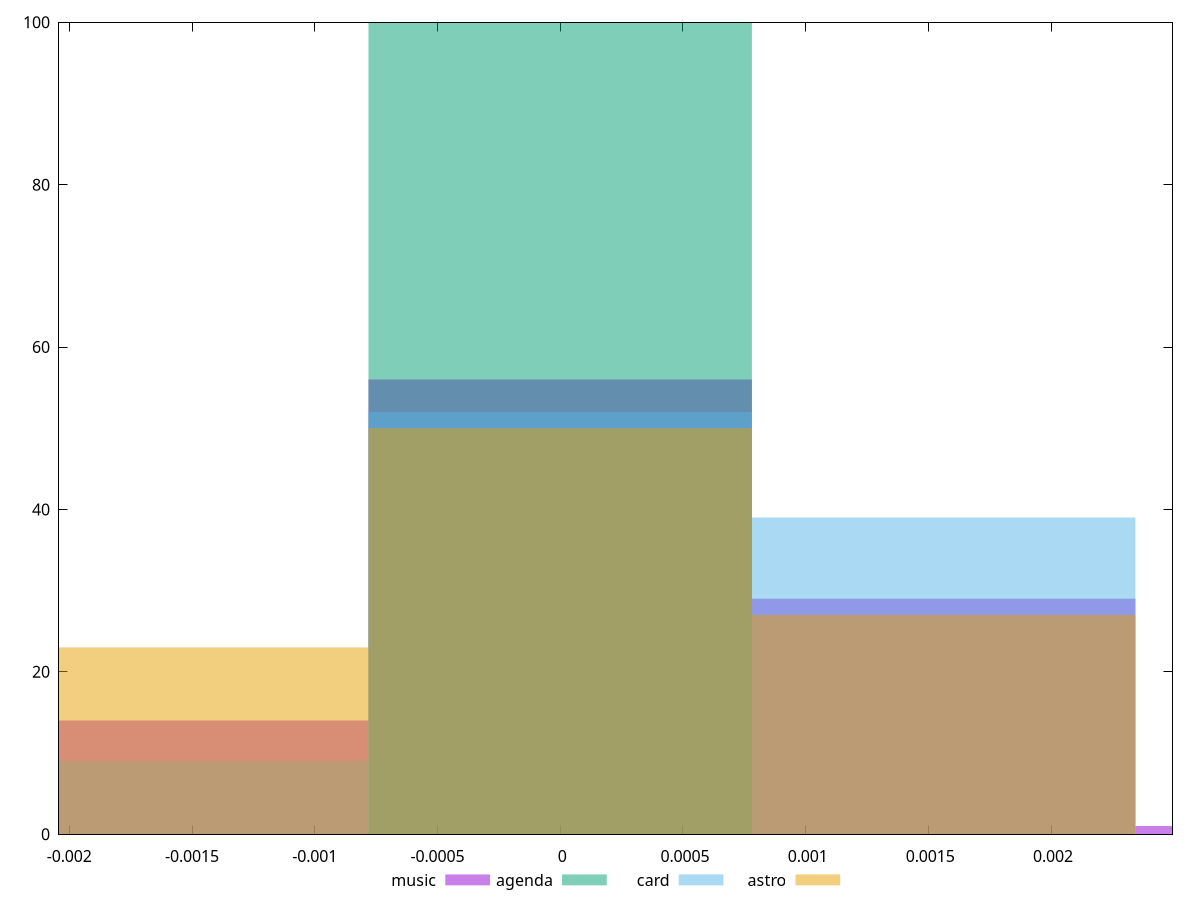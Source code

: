 reset

$music <<EOF
0 56
-0.0015623217729577054 14
0.0015623217729577054 29
0.003124643545915411 1
EOF

$agenda <<EOF
0 100
EOF

$card <<EOF
0.0015623217729577054 39
0 52
-0.0015623217729577054 9
EOF

$astro <<EOF
0.0015623217729577054 27
-0.0015623217729577054 23
0 50
EOF

set key outside below
set boxwidth 0.0015623217729577054
set xrange [-0.0020419829919462035:0.0024946929220733714]
set yrange [0:100]
set trange [0:100]
set style fill transparent solid 0.5 noborder
set terminal svg size 640, 520 enhanced background rgb 'white'
set output "reports/report_00031_2021-02-24T23-18-18.084Z/meta/pScore-difference/comparison/histogram/all_raw.svg"

plot $music title "music" with boxes, \
     $agenda title "agenda" with boxes, \
     $card title "card" with boxes, \
     $astro title "astro" with boxes

reset
